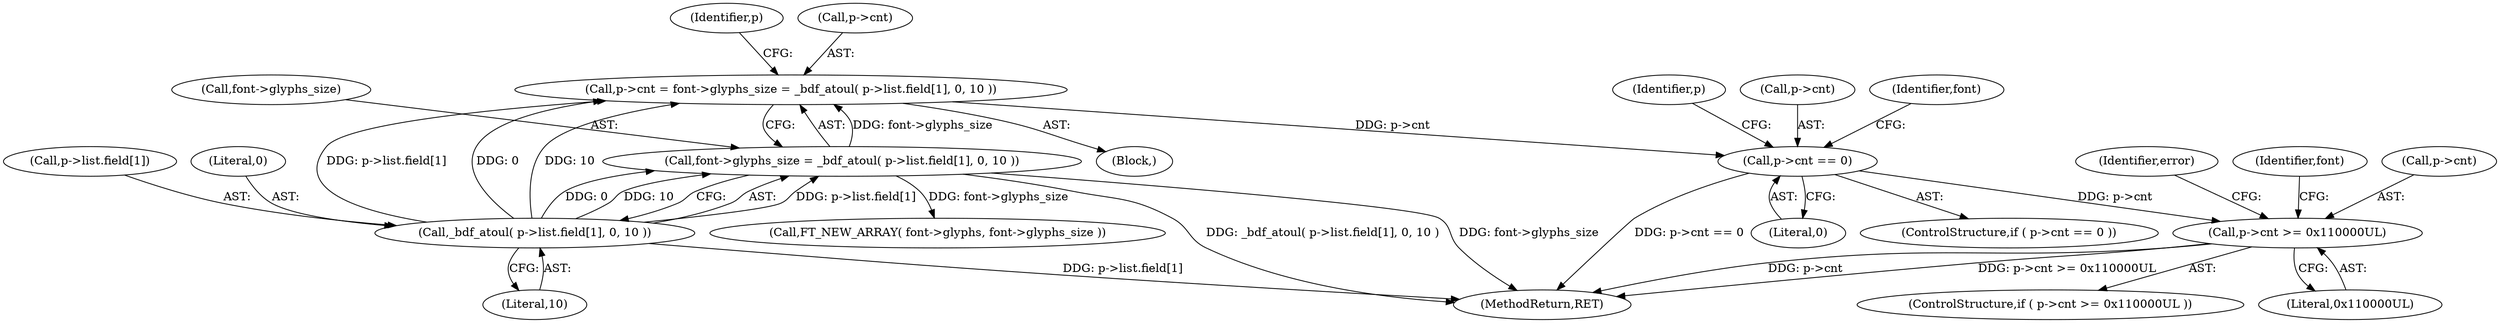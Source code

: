 digraph "0_savannah_07bdb6e289c7954e2a533039dc93c1c136099d2d@pointer" {
"1000304" [label="(Call,p->cnt >= 0x110000UL)"];
"1000293" [label="(Call,p->cnt == 0)"];
"1000274" [label="(Call,p->cnt = font->glyphs_size = _bdf_atoul( p->list.field[1], 0, 10 ))"];
"1000278" [label="(Call,font->glyphs_size = _bdf_atoul( p->list.field[1], 0, 10 ))"];
"1000282" [label="(Call,_bdf_atoul( p->list.field[1], 0, 10 ))"];
"1000306" [label="(Identifier,p)"];
"1000291" [label="(Literal,10)"];
"1000274" [label="(Call,p->cnt = font->glyphs_size = _bdf_atoul( p->list.field[1], 0, 10 ))"];
"1000297" [label="(Literal,0)"];
"1000246" [label="(Block,)"];
"1000311" [label="(Identifier,error)"];
"1000293" [label="(Call,p->cnt == 0)"];
"1000317" [label="(Identifier,font)"];
"1000282" [label="(Call,_bdf_atoul( p->list.field[1], 0, 10 ))"];
"1000295" [label="(Identifier,p)"];
"1000294" [label="(Call,p->cnt)"];
"1000300" [label="(Identifier,font)"];
"1000283" [label="(Call,p->list.field[1])"];
"1001571" [label="(MethodReturn,RET)"];
"1000303" [label="(ControlStructure,if ( p->cnt >= 0x110000UL ))"];
"1000292" [label="(ControlStructure,if ( p->cnt == 0 ))"];
"1000315" [label="(Call,FT_NEW_ARRAY( font->glyphs, font->glyphs_size ))"];
"1000308" [label="(Literal,0x110000UL)"];
"1000304" [label="(Call,p->cnt >= 0x110000UL)"];
"1000275" [label="(Call,p->cnt)"];
"1000278" [label="(Call,font->glyphs_size = _bdf_atoul( p->list.field[1], 0, 10 ))"];
"1000279" [label="(Call,font->glyphs_size)"];
"1000290" [label="(Literal,0)"];
"1000305" [label="(Call,p->cnt)"];
"1000304" -> "1000303"  [label="AST: "];
"1000304" -> "1000308"  [label="CFG: "];
"1000305" -> "1000304"  [label="AST: "];
"1000308" -> "1000304"  [label="AST: "];
"1000311" -> "1000304"  [label="CFG: "];
"1000317" -> "1000304"  [label="CFG: "];
"1000304" -> "1001571"  [label="DDG: p->cnt >= 0x110000UL"];
"1000304" -> "1001571"  [label="DDG: p->cnt"];
"1000293" -> "1000304"  [label="DDG: p->cnt"];
"1000293" -> "1000292"  [label="AST: "];
"1000293" -> "1000297"  [label="CFG: "];
"1000294" -> "1000293"  [label="AST: "];
"1000297" -> "1000293"  [label="AST: "];
"1000300" -> "1000293"  [label="CFG: "];
"1000306" -> "1000293"  [label="CFG: "];
"1000293" -> "1001571"  [label="DDG: p->cnt == 0"];
"1000274" -> "1000293"  [label="DDG: p->cnt"];
"1000274" -> "1000246"  [label="AST: "];
"1000274" -> "1000278"  [label="CFG: "];
"1000275" -> "1000274"  [label="AST: "];
"1000278" -> "1000274"  [label="AST: "];
"1000295" -> "1000274"  [label="CFG: "];
"1000278" -> "1000274"  [label="DDG: font->glyphs_size"];
"1000282" -> "1000274"  [label="DDG: p->list.field[1]"];
"1000282" -> "1000274"  [label="DDG: 0"];
"1000282" -> "1000274"  [label="DDG: 10"];
"1000278" -> "1000282"  [label="CFG: "];
"1000279" -> "1000278"  [label="AST: "];
"1000282" -> "1000278"  [label="AST: "];
"1000278" -> "1001571"  [label="DDG: _bdf_atoul( p->list.field[1], 0, 10 )"];
"1000278" -> "1001571"  [label="DDG: font->glyphs_size"];
"1000282" -> "1000278"  [label="DDG: p->list.field[1]"];
"1000282" -> "1000278"  [label="DDG: 0"];
"1000282" -> "1000278"  [label="DDG: 10"];
"1000278" -> "1000315"  [label="DDG: font->glyphs_size"];
"1000282" -> "1000291"  [label="CFG: "];
"1000283" -> "1000282"  [label="AST: "];
"1000290" -> "1000282"  [label="AST: "];
"1000291" -> "1000282"  [label="AST: "];
"1000282" -> "1001571"  [label="DDG: p->list.field[1]"];
}
